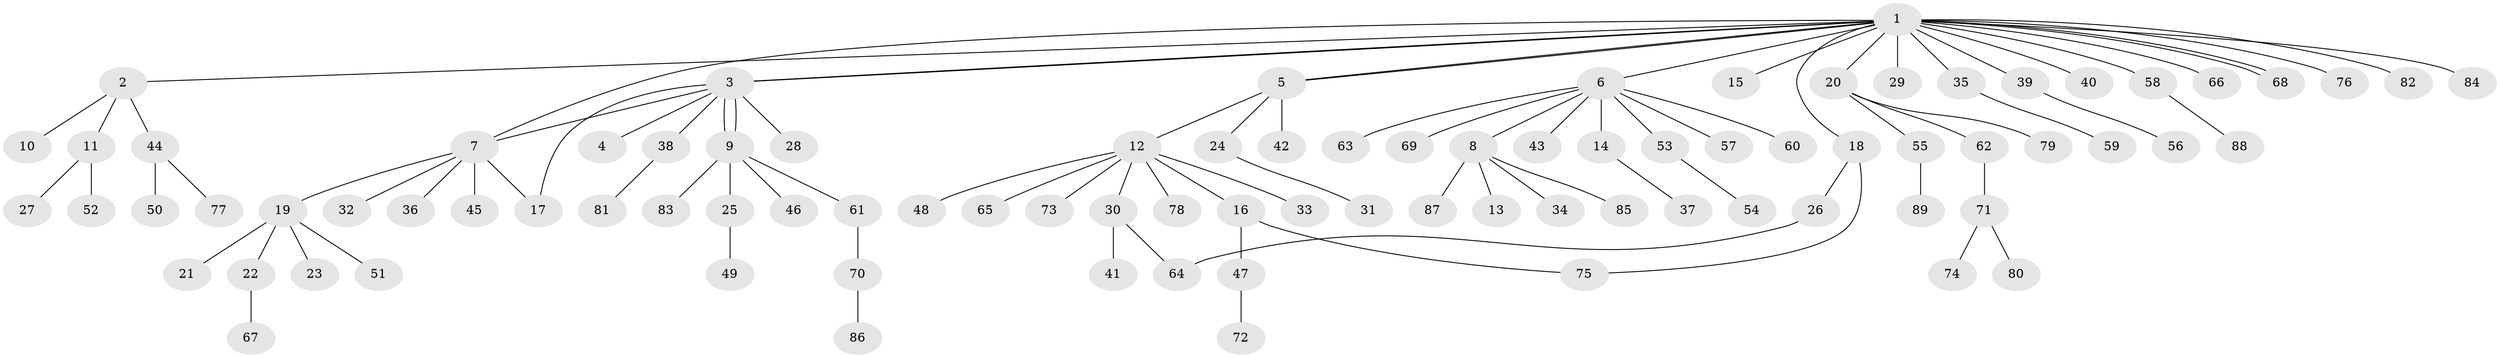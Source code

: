 // coarse degree distribution, {19: 0.038461538461538464, 4: 0.038461538461538464, 5: 0.038461538461538464, 1: 0.7692307692307693, 2: 0.11538461538461539}
// Generated by graph-tools (version 1.1) at 2025/18/03/04/25 18:18:06]
// undirected, 89 vertices, 96 edges
graph export_dot {
graph [start="1"]
  node [color=gray90,style=filled];
  1;
  2;
  3;
  4;
  5;
  6;
  7;
  8;
  9;
  10;
  11;
  12;
  13;
  14;
  15;
  16;
  17;
  18;
  19;
  20;
  21;
  22;
  23;
  24;
  25;
  26;
  27;
  28;
  29;
  30;
  31;
  32;
  33;
  34;
  35;
  36;
  37;
  38;
  39;
  40;
  41;
  42;
  43;
  44;
  45;
  46;
  47;
  48;
  49;
  50;
  51;
  52;
  53;
  54;
  55;
  56;
  57;
  58;
  59;
  60;
  61;
  62;
  63;
  64;
  65;
  66;
  67;
  68;
  69;
  70;
  71;
  72;
  73;
  74;
  75;
  76;
  77;
  78;
  79;
  80;
  81;
  82;
  83;
  84;
  85;
  86;
  87;
  88;
  89;
  1 -- 2;
  1 -- 3;
  1 -- 3;
  1 -- 5;
  1 -- 5;
  1 -- 6;
  1 -- 7;
  1 -- 15;
  1 -- 18;
  1 -- 20;
  1 -- 29;
  1 -- 35;
  1 -- 39;
  1 -- 40;
  1 -- 58;
  1 -- 66;
  1 -- 68;
  1 -- 68;
  1 -- 76;
  1 -- 82;
  1 -- 84;
  2 -- 10;
  2 -- 11;
  2 -- 44;
  3 -- 4;
  3 -- 7;
  3 -- 9;
  3 -- 9;
  3 -- 17;
  3 -- 28;
  3 -- 38;
  5 -- 12;
  5 -- 24;
  5 -- 42;
  6 -- 8;
  6 -- 14;
  6 -- 43;
  6 -- 53;
  6 -- 57;
  6 -- 60;
  6 -- 63;
  6 -- 69;
  7 -- 17;
  7 -- 19;
  7 -- 32;
  7 -- 36;
  7 -- 45;
  8 -- 13;
  8 -- 34;
  8 -- 85;
  8 -- 87;
  9 -- 25;
  9 -- 46;
  9 -- 61;
  9 -- 83;
  11 -- 27;
  11 -- 52;
  12 -- 16;
  12 -- 30;
  12 -- 33;
  12 -- 48;
  12 -- 65;
  12 -- 73;
  12 -- 78;
  14 -- 37;
  16 -- 47;
  16 -- 75;
  18 -- 26;
  18 -- 75;
  19 -- 21;
  19 -- 22;
  19 -- 23;
  19 -- 51;
  20 -- 55;
  20 -- 62;
  20 -- 79;
  22 -- 67;
  24 -- 31;
  25 -- 49;
  26 -- 64;
  30 -- 41;
  30 -- 64;
  35 -- 59;
  38 -- 81;
  39 -- 56;
  44 -- 50;
  44 -- 77;
  47 -- 72;
  53 -- 54;
  55 -- 89;
  58 -- 88;
  61 -- 70;
  62 -- 71;
  70 -- 86;
  71 -- 74;
  71 -- 80;
}
